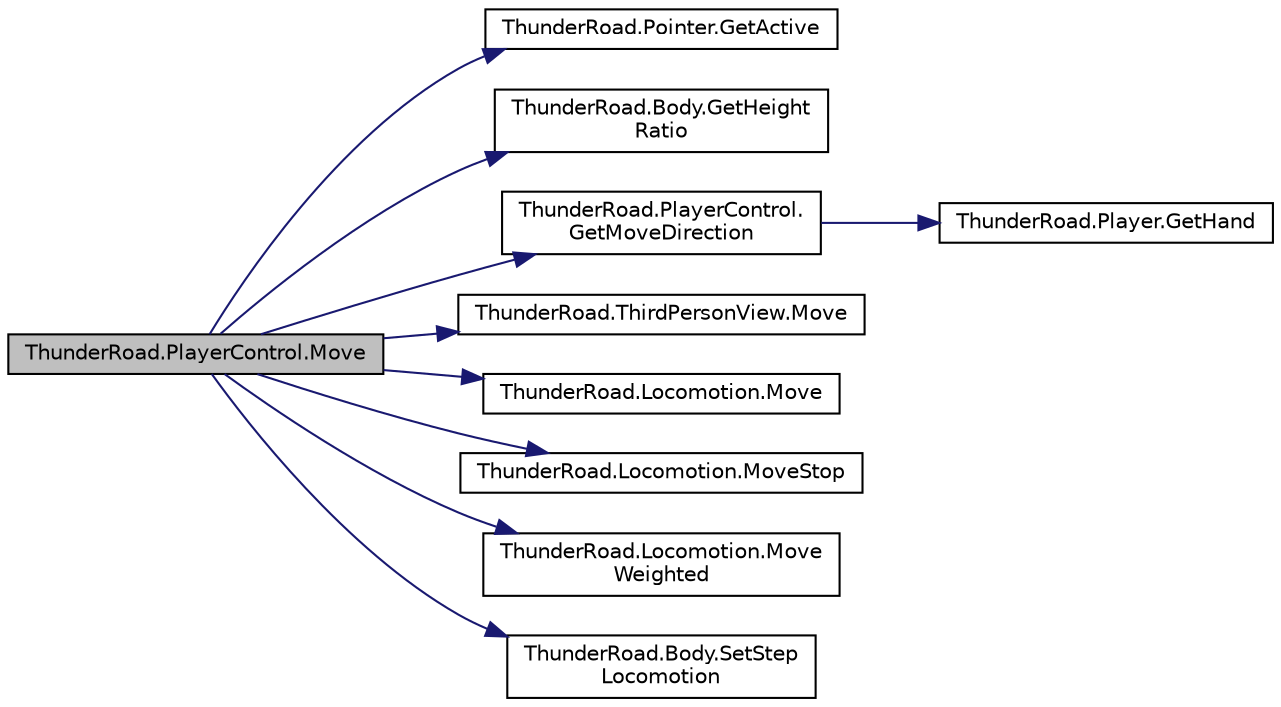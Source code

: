 digraph "ThunderRoad.PlayerControl.Move"
{
 // LATEX_PDF_SIZE
  edge [fontname="Helvetica",fontsize="10",labelfontname="Helvetica",labelfontsize="10"];
  node [fontname="Helvetica",fontsize="10",shape=record];
  rankdir="LR";
  Node1 [label="ThunderRoad.PlayerControl.Move",height=0.2,width=0.4,color="black", fillcolor="grey75", style="filled", fontcolor="black",tooltip="Moves the specified side."];
  Node1 -> Node2 [color="midnightblue",fontsize="10",style="solid",fontname="Helvetica"];
  Node2 [label="ThunderRoad.Pointer.GetActive",height=0.2,width=0.4,color="black", fillcolor="white", style="filled",URL="$class_thunder_road_1_1_pointer.html#a5a53face2f6617f61b01ca3aec6563ba",tooltip="Gets the active."];
  Node1 -> Node3 [color="midnightblue",fontsize="10",style="solid",fontname="Helvetica"];
  Node3 [label="ThunderRoad.Body.GetHeight\lRatio",height=0.2,width=0.4,color="black", fillcolor="white", style="filled",URL="$class_thunder_road_1_1_body.html#abb62fe0ed19fd043af576758e6abf665",tooltip="Gets the height ratio."];
  Node1 -> Node4 [color="midnightblue",fontsize="10",style="solid",fontname="Helvetica"];
  Node4 [label="ThunderRoad.PlayerControl.\lGetMoveDirection",height=0.2,width=0.4,color="black", fillcolor="white", style="filled",URL="$class_thunder_road_1_1_player_control.html#add9ab2fc44ce5e858b548e0fbec320dd",tooltip="Gets the move direction."];
  Node4 -> Node5 [color="midnightblue",fontsize="10",style="solid",fontname="Helvetica"];
  Node5 [label="ThunderRoad.Player.GetHand",height=0.2,width=0.4,color="black", fillcolor="white", style="filled",URL="$class_thunder_road_1_1_player.html#a962a51d7c0c39e3a5f74763002d394ea",tooltip="Gets the hand."];
  Node1 -> Node6 [color="midnightblue",fontsize="10",style="solid",fontname="Helvetica"];
  Node6 [label="ThunderRoad.ThirdPersonView.Move",height=0.2,width=0.4,color="black", fillcolor="white", style="filled",URL="$class_thunder_road_1_1_third_person_view.html#a7c1316106be33ff8cbca683e2aefddc7",tooltip="Moves the specified direction."];
  Node1 -> Node7 [color="midnightblue",fontsize="10",style="solid",fontname="Helvetica"];
  Node7 [label="ThunderRoad.Locomotion.Move",height=0.2,width=0.4,color="black", fillcolor="white", style="filled",URL="$class_thunder_road_1_1_locomotion.html#a460f9cb8019067a5a736be194239127e",tooltip="Moves the specified direction."];
  Node1 -> Node8 [color="midnightblue",fontsize="10",style="solid",fontname="Helvetica"];
  Node8 [label="ThunderRoad.Locomotion.MoveStop",height=0.2,width=0.4,color="black", fillcolor="white", style="filled",URL="$class_thunder_road_1_1_locomotion.html#a0f7eff462503193dc7cc5e96a70cd5f3",tooltip="Moves the stop."];
  Node1 -> Node9 [color="midnightblue",fontsize="10",style="solid",fontname="Helvetica"];
  Node9 [label="ThunderRoad.Locomotion.Move\lWeighted",height=0.2,width=0.4,color="black", fillcolor="white", style="filled",URL="$class_thunder_road_1_1_locomotion.html#a45817426576db655665edc4ac7b84418",tooltip="Moves the weighted."];
  Node1 -> Node10 [color="midnightblue",fontsize="10",style="solid",fontname="Helvetica"];
  Node10 [label="ThunderRoad.Body.SetStep\lLocomotion",height=0.2,width=0.4,color="black", fillcolor="white", style="filled",URL="$class_thunder_road_1_1_body.html#a1e839fc506c9973e8223968aa71558ae",tooltip="Sets the step locomotion."];
}
